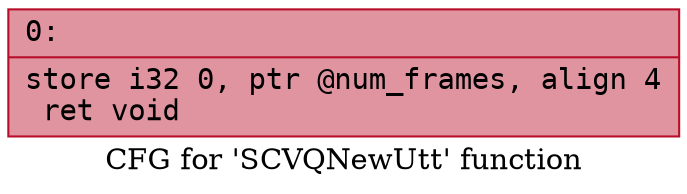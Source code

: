 digraph "CFG for 'SCVQNewUtt' function" {
	label="CFG for 'SCVQNewUtt' function";

	Node0x600001f5ee90 [shape=record,color="#b70d28ff", style=filled, fillcolor="#b70d2870" fontname="Courier",label="{0:\l|  store i32 0, ptr @num_frames, align 4\l  ret void\l}"];
}
